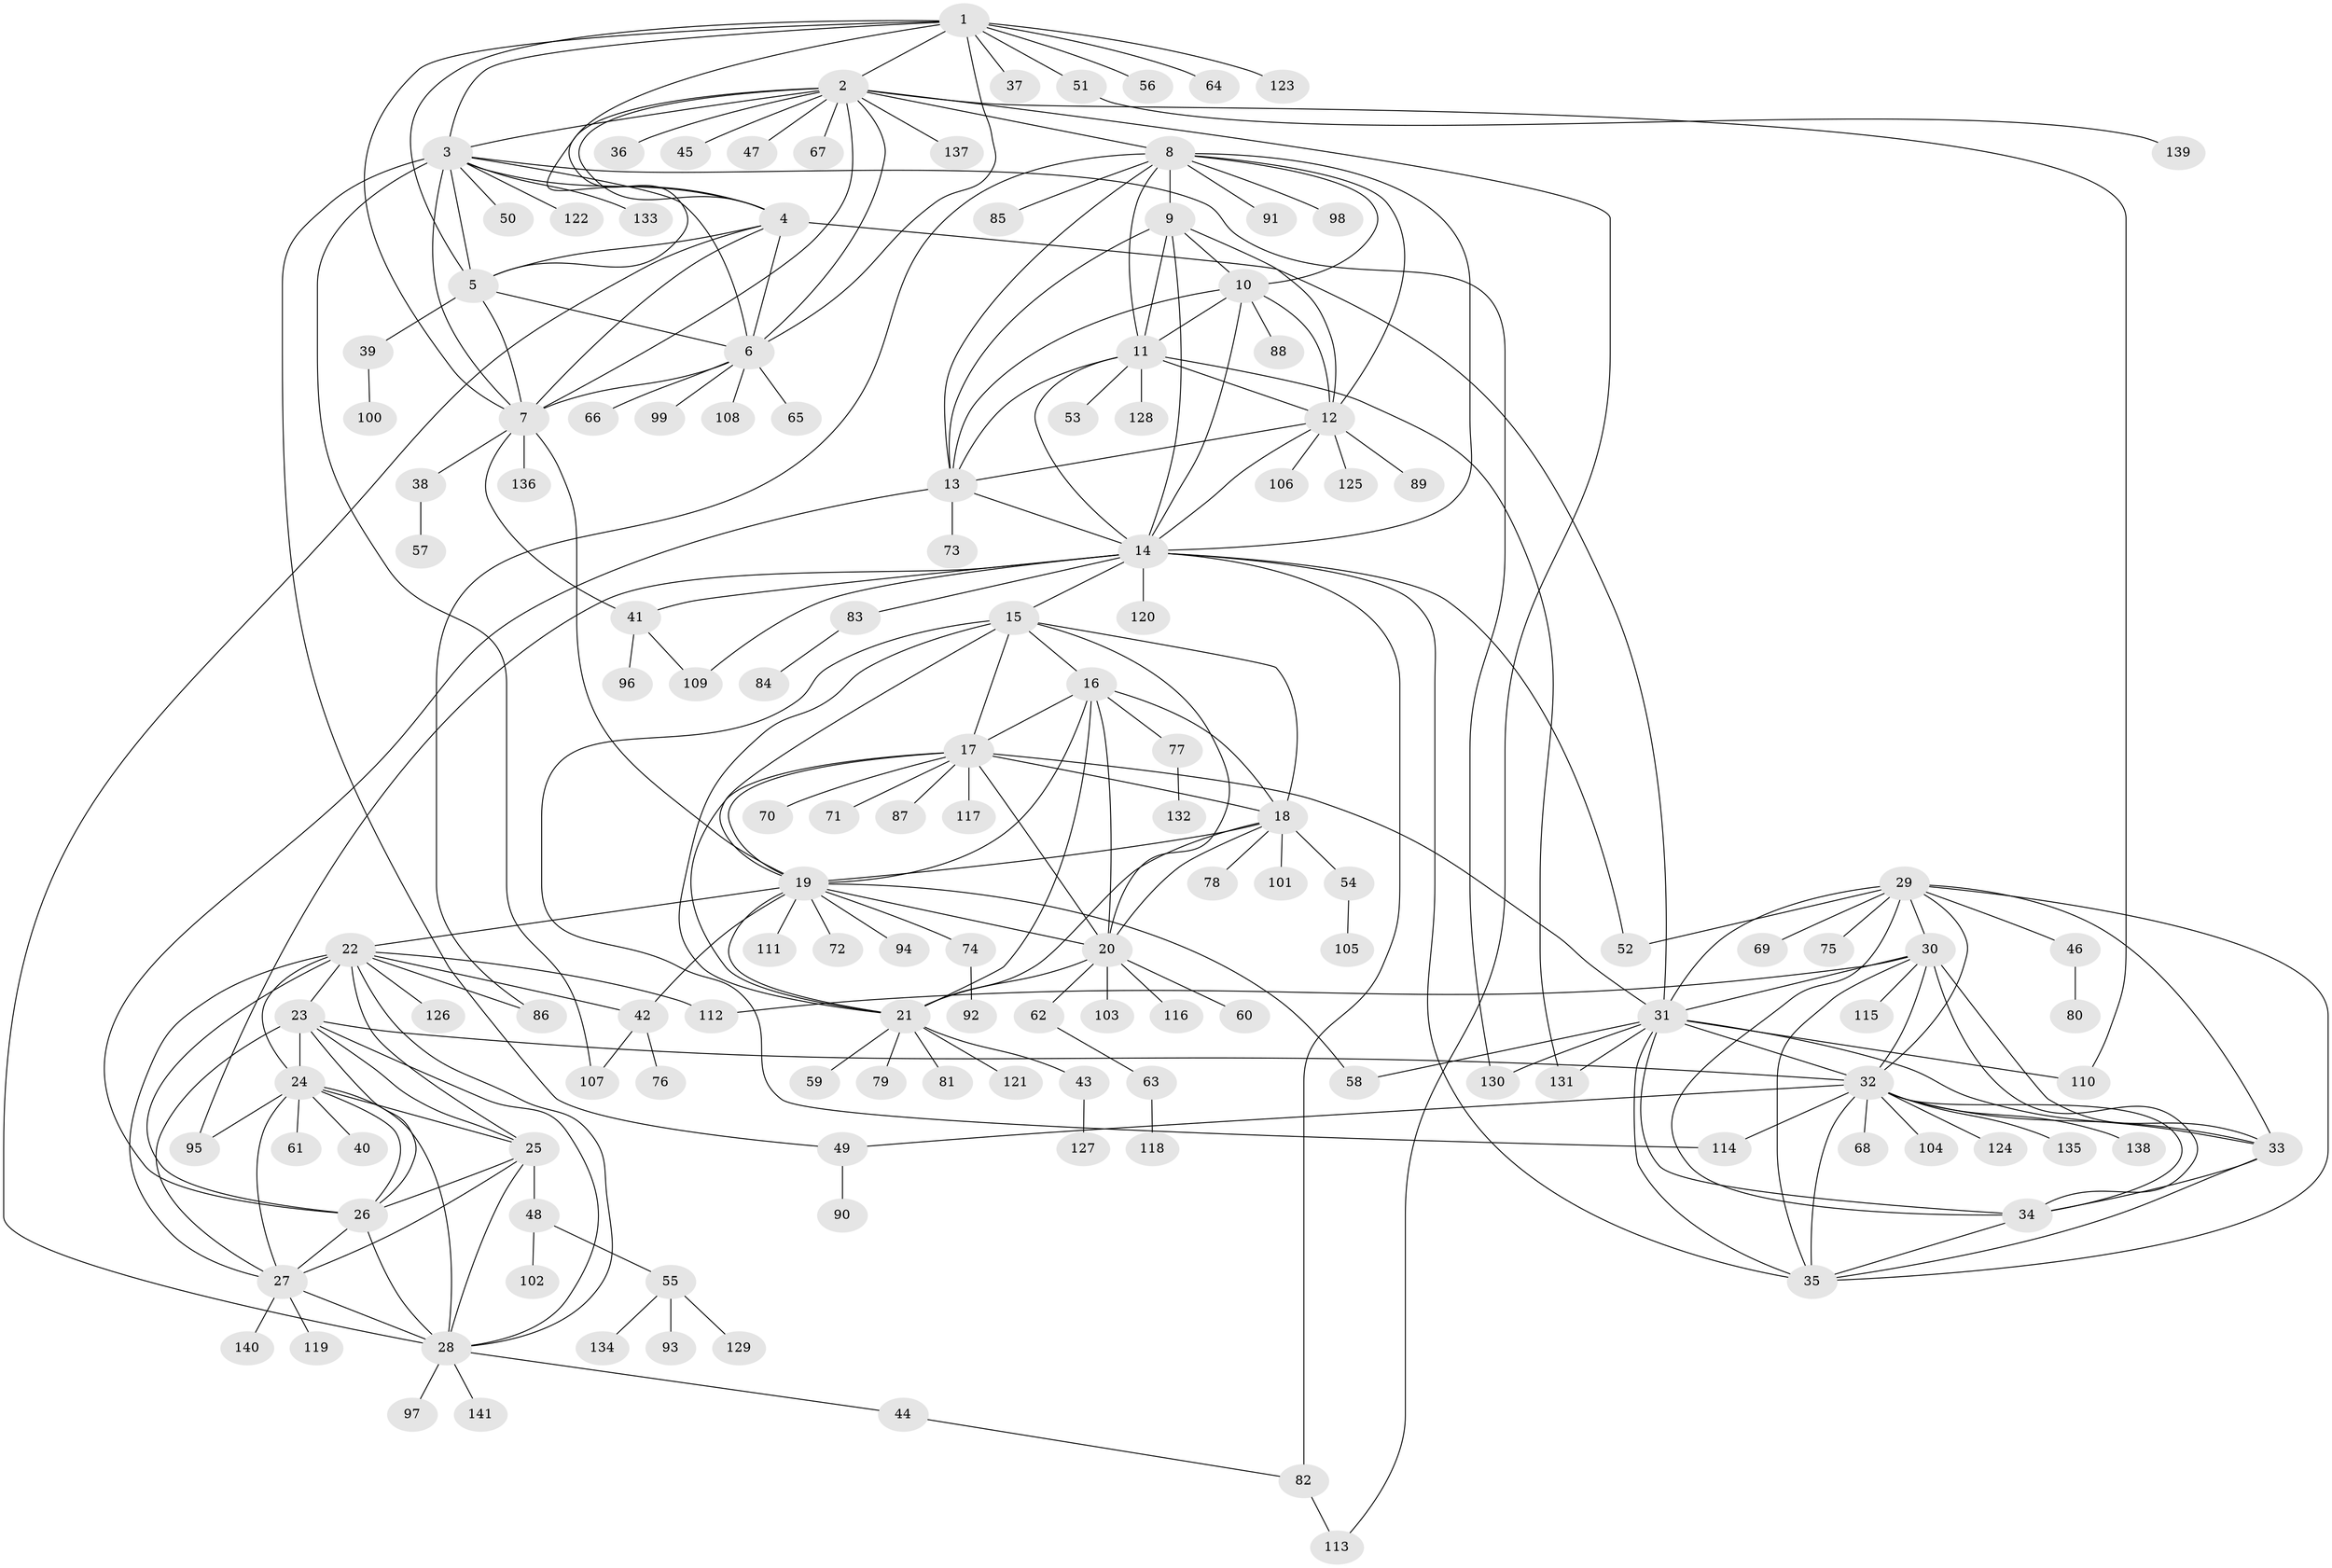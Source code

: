 // coarse degree distribution, {10: 0.01834862385321101, 13: 0.01834862385321101, 11: 0.009174311926605505, 16: 0.009174311926605505, 7: 0.027522935779816515, 9: 0.05504587155963303, 8: 0.045871559633027525, 12: 0.01834862385321101, 6: 0.009174311926605505, 5: 0.027522935779816515, 4: 0.01834862385321101, 1: 0.5779816513761468, 3: 0.03669724770642202, 2: 0.12844036697247707}
// Generated by graph-tools (version 1.1) at 2025/42/03/06/25 10:42:07]
// undirected, 141 vertices, 237 edges
graph export_dot {
graph [start="1"]
  node [color=gray90,style=filled];
  1;
  2;
  3;
  4;
  5;
  6;
  7;
  8;
  9;
  10;
  11;
  12;
  13;
  14;
  15;
  16;
  17;
  18;
  19;
  20;
  21;
  22;
  23;
  24;
  25;
  26;
  27;
  28;
  29;
  30;
  31;
  32;
  33;
  34;
  35;
  36;
  37;
  38;
  39;
  40;
  41;
  42;
  43;
  44;
  45;
  46;
  47;
  48;
  49;
  50;
  51;
  52;
  53;
  54;
  55;
  56;
  57;
  58;
  59;
  60;
  61;
  62;
  63;
  64;
  65;
  66;
  67;
  68;
  69;
  70;
  71;
  72;
  73;
  74;
  75;
  76;
  77;
  78;
  79;
  80;
  81;
  82;
  83;
  84;
  85;
  86;
  87;
  88;
  89;
  90;
  91;
  92;
  93;
  94;
  95;
  96;
  97;
  98;
  99;
  100;
  101;
  102;
  103;
  104;
  105;
  106;
  107;
  108;
  109;
  110;
  111;
  112;
  113;
  114;
  115;
  116;
  117;
  118;
  119;
  120;
  121;
  122;
  123;
  124;
  125;
  126;
  127;
  128;
  129;
  130;
  131;
  132;
  133;
  134;
  135;
  136;
  137;
  138;
  139;
  140;
  141;
  1 -- 2;
  1 -- 3;
  1 -- 4;
  1 -- 5;
  1 -- 6;
  1 -- 7;
  1 -- 37;
  1 -- 51;
  1 -- 56;
  1 -- 64;
  1 -- 123;
  2 -- 3;
  2 -- 4;
  2 -- 5;
  2 -- 6;
  2 -- 7;
  2 -- 8;
  2 -- 36;
  2 -- 45;
  2 -- 47;
  2 -- 67;
  2 -- 110;
  2 -- 113;
  2 -- 137;
  3 -- 4;
  3 -- 5;
  3 -- 6;
  3 -- 7;
  3 -- 49;
  3 -- 50;
  3 -- 107;
  3 -- 122;
  3 -- 130;
  3 -- 133;
  4 -- 5;
  4 -- 6;
  4 -- 7;
  4 -- 28;
  4 -- 31;
  5 -- 6;
  5 -- 7;
  5 -- 39;
  6 -- 7;
  6 -- 65;
  6 -- 66;
  6 -- 99;
  6 -- 108;
  7 -- 19;
  7 -- 38;
  7 -- 41;
  7 -- 136;
  8 -- 9;
  8 -- 10;
  8 -- 11;
  8 -- 12;
  8 -- 13;
  8 -- 14;
  8 -- 85;
  8 -- 86;
  8 -- 91;
  8 -- 98;
  9 -- 10;
  9 -- 11;
  9 -- 12;
  9 -- 13;
  9 -- 14;
  10 -- 11;
  10 -- 12;
  10 -- 13;
  10 -- 14;
  10 -- 88;
  11 -- 12;
  11 -- 13;
  11 -- 14;
  11 -- 53;
  11 -- 128;
  11 -- 131;
  12 -- 13;
  12 -- 14;
  12 -- 89;
  12 -- 106;
  12 -- 125;
  13 -- 14;
  13 -- 26;
  13 -- 73;
  14 -- 15;
  14 -- 35;
  14 -- 41;
  14 -- 52;
  14 -- 82;
  14 -- 83;
  14 -- 95;
  14 -- 109;
  14 -- 120;
  15 -- 16;
  15 -- 17;
  15 -- 18;
  15 -- 19;
  15 -- 20;
  15 -- 21;
  15 -- 114;
  16 -- 17;
  16 -- 18;
  16 -- 19;
  16 -- 20;
  16 -- 21;
  16 -- 77;
  17 -- 18;
  17 -- 19;
  17 -- 20;
  17 -- 21;
  17 -- 31;
  17 -- 70;
  17 -- 71;
  17 -- 87;
  17 -- 117;
  18 -- 19;
  18 -- 20;
  18 -- 21;
  18 -- 54;
  18 -- 78;
  18 -- 101;
  19 -- 20;
  19 -- 21;
  19 -- 22;
  19 -- 42;
  19 -- 58;
  19 -- 72;
  19 -- 74;
  19 -- 94;
  19 -- 111;
  20 -- 21;
  20 -- 60;
  20 -- 62;
  20 -- 103;
  20 -- 116;
  21 -- 43;
  21 -- 59;
  21 -- 79;
  21 -- 81;
  21 -- 121;
  22 -- 23;
  22 -- 24;
  22 -- 25;
  22 -- 26;
  22 -- 27;
  22 -- 28;
  22 -- 42;
  22 -- 86;
  22 -- 112;
  22 -- 126;
  23 -- 24;
  23 -- 25;
  23 -- 26;
  23 -- 27;
  23 -- 28;
  23 -- 32;
  24 -- 25;
  24 -- 26;
  24 -- 27;
  24 -- 28;
  24 -- 40;
  24 -- 61;
  24 -- 95;
  25 -- 26;
  25 -- 27;
  25 -- 28;
  25 -- 48;
  26 -- 27;
  26 -- 28;
  27 -- 28;
  27 -- 119;
  27 -- 140;
  28 -- 44;
  28 -- 97;
  28 -- 141;
  29 -- 30;
  29 -- 31;
  29 -- 32;
  29 -- 33;
  29 -- 34;
  29 -- 35;
  29 -- 46;
  29 -- 52;
  29 -- 69;
  29 -- 75;
  30 -- 31;
  30 -- 32;
  30 -- 33;
  30 -- 34;
  30 -- 35;
  30 -- 112;
  30 -- 115;
  31 -- 32;
  31 -- 33;
  31 -- 34;
  31 -- 35;
  31 -- 58;
  31 -- 110;
  31 -- 130;
  31 -- 131;
  32 -- 33;
  32 -- 34;
  32 -- 35;
  32 -- 49;
  32 -- 68;
  32 -- 104;
  32 -- 114;
  32 -- 124;
  32 -- 135;
  32 -- 138;
  33 -- 34;
  33 -- 35;
  34 -- 35;
  38 -- 57;
  39 -- 100;
  41 -- 96;
  41 -- 109;
  42 -- 76;
  42 -- 107;
  43 -- 127;
  44 -- 82;
  46 -- 80;
  48 -- 55;
  48 -- 102;
  49 -- 90;
  51 -- 139;
  54 -- 105;
  55 -- 93;
  55 -- 129;
  55 -- 134;
  62 -- 63;
  63 -- 118;
  74 -- 92;
  77 -- 132;
  82 -- 113;
  83 -- 84;
}
